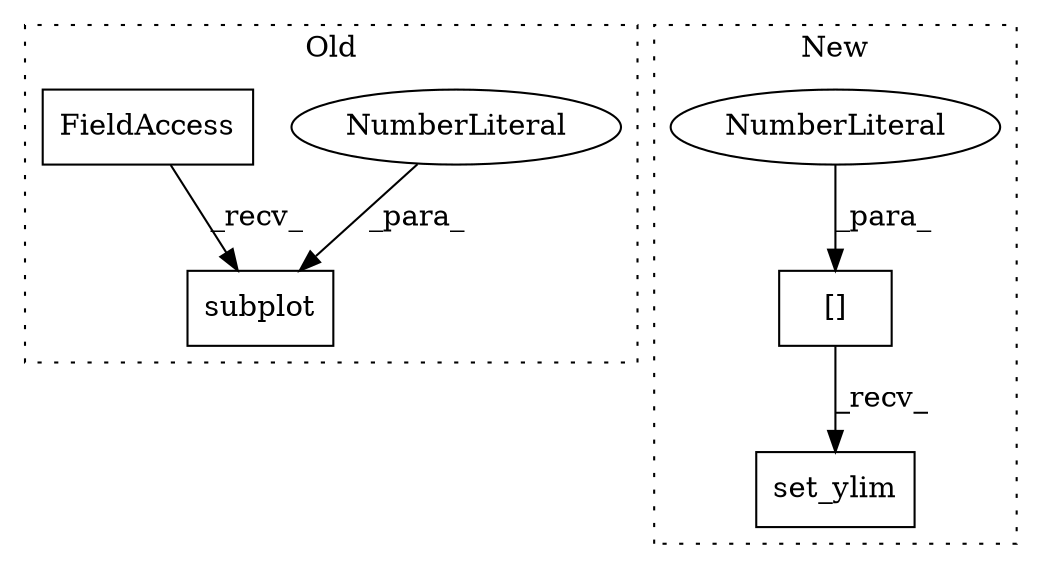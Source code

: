 digraph G {
subgraph cluster0 {
1 [label="subplot" a="32" s="951,964" l="8,1" shape="box"];
5 [label="NumberLiteral" a="34" s="963" l="1" shape="ellipse"];
6 [label="FieldAccess" a="22" s="933" l="10" shape="box"];
label = "Old";
style="dotted";
}
subgraph cluster1 {
2 [label="set_ylim" a="32" s="1813,1846" l="9,1" shape="box"];
3 [label="[]" a="2" s="1806,1811" l="4,1" shape="box"];
4 [label="NumberLiteral" a="34" s="1810" l="1" shape="ellipse"];
label = "New";
style="dotted";
}
3 -> 2 [label="_recv_"];
4 -> 3 [label="_para_"];
5 -> 1 [label="_para_"];
6 -> 1 [label="_recv_"];
}